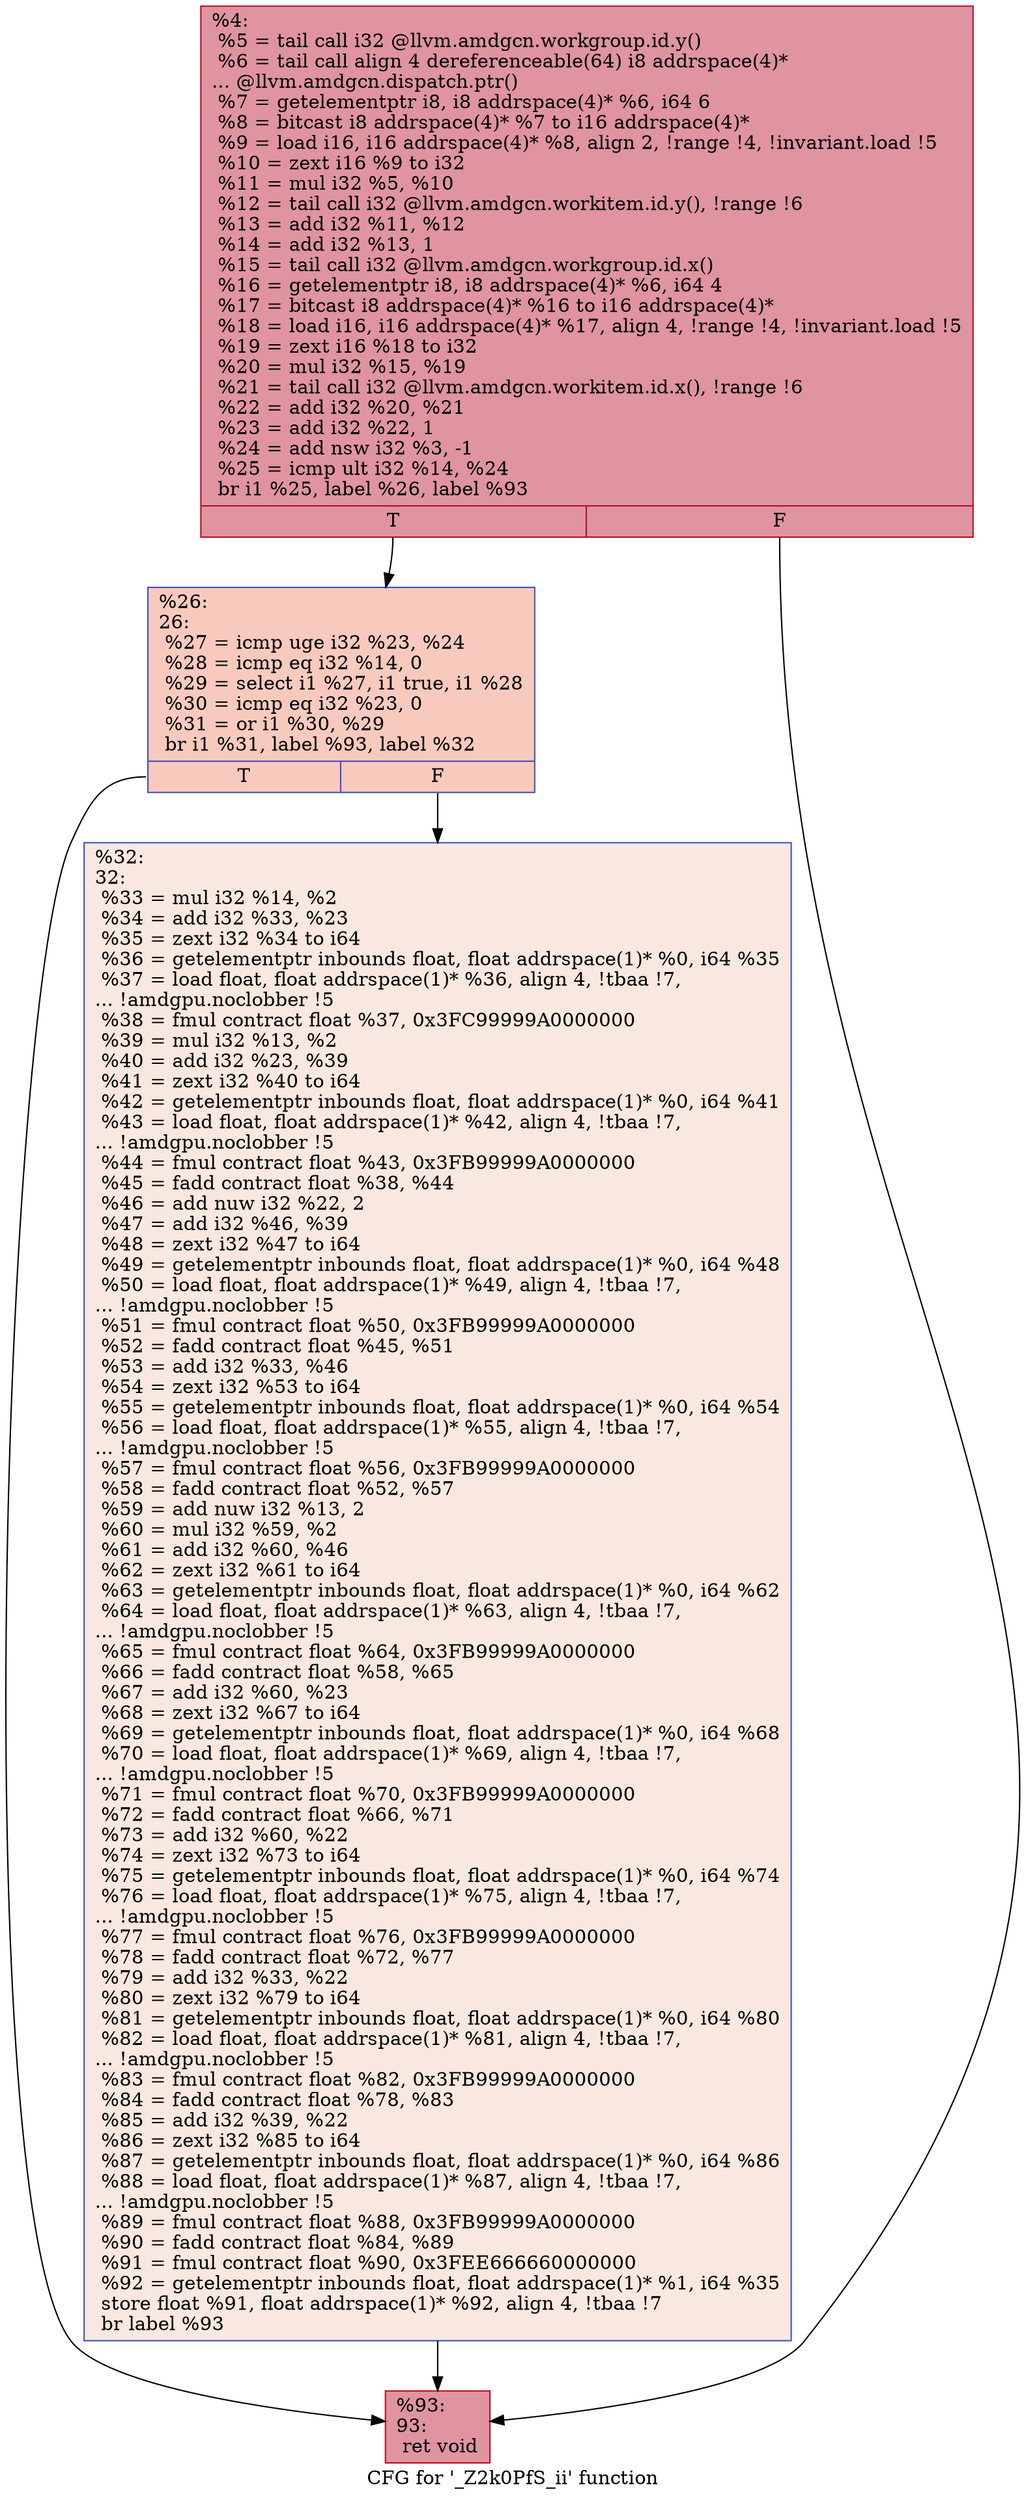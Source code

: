 digraph "CFG for '_Z2k0PfS_ii' function" {
	label="CFG for '_Z2k0PfS_ii' function";

	Node0x56dddd0 [shape=record,color="#b70d28ff", style=filled, fillcolor="#b70d2870",label="{%4:\l  %5 = tail call i32 @llvm.amdgcn.workgroup.id.y()\l  %6 = tail call align 4 dereferenceable(64) i8 addrspace(4)*\l... @llvm.amdgcn.dispatch.ptr()\l  %7 = getelementptr i8, i8 addrspace(4)* %6, i64 6\l  %8 = bitcast i8 addrspace(4)* %7 to i16 addrspace(4)*\l  %9 = load i16, i16 addrspace(4)* %8, align 2, !range !4, !invariant.load !5\l  %10 = zext i16 %9 to i32\l  %11 = mul i32 %5, %10\l  %12 = tail call i32 @llvm.amdgcn.workitem.id.y(), !range !6\l  %13 = add i32 %11, %12\l  %14 = add i32 %13, 1\l  %15 = tail call i32 @llvm.amdgcn.workgroup.id.x()\l  %16 = getelementptr i8, i8 addrspace(4)* %6, i64 4\l  %17 = bitcast i8 addrspace(4)* %16 to i16 addrspace(4)*\l  %18 = load i16, i16 addrspace(4)* %17, align 4, !range !4, !invariant.load !5\l  %19 = zext i16 %18 to i32\l  %20 = mul i32 %15, %19\l  %21 = tail call i32 @llvm.amdgcn.workitem.id.x(), !range !6\l  %22 = add i32 %20, %21\l  %23 = add i32 %22, 1\l  %24 = add nsw i32 %3, -1\l  %25 = icmp ult i32 %14, %24\l  br i1 %25, label %26, label %93\l|{<s0>T|<s1>F}}"];
	Node0x56dddd0:s0 -> Node0x56e1940;
	Node0x56dddd0:s1 -> Node0x56e19d0;
	Node0x56e1940 [shape=record,color="#3d50c3ff", style=filled, fillcolor="#ef886b70",label="{%26:\l26:                                               \l  %27 = icmp uge i32 %23, %24\l  %28 = icmp eq i32 %14, 0\l  %29 = select i1 %27, i1 true, i1 %28\l  %30 = icmp eq i32 %23, 0\l  %31 = or i1 %30, %29\l  br i1 %31, label %93, label %32\l|{<s0>T|<s1>F}}"];
	Node0x56e1940:s0 -> Node0x56e19d0;
	Node0x56e1940:s1 -> Node0x56e1e60;
	Node0x56e1e60 [shape=record,color="#3d50c3ff", style=filled, fillcolor="#f1ccb870",label="{%32:\l32:                                               \l  %33 = mul i32 %14, %2\l  %34 = add i32 %33, %23\l  %35 = zext i32 %34 to i64\l  %36 = getelementptr inbounds float, float addrspace(1)* %0, i64 %35\l  %37 = load float, float addrspace(1)* %36, align 4, !tbaa !7,\l... !amdgpu.noclobber !5\l  %38 = fmul contract float %37, 0x3FC99999A0000000\l  %39 = mul i32 %13, %2\l  %40 = add i32 %23, %39\l  %41 = zext i32 %40 to i64\l  %42 = getelementptr inbounds float, float addrspace(1)* %0, i64 %41\l  %43 = load float, float addrspace(1)* %42, align 4, !tbaa !7,\l... !amdgpu.noclobber !5\l  %44 = fmul contract float %43, 0x3FB99999A0000000\l  %45 = fadd contract float %38, %44\l  %46 = add nuw i32 %22, 2\l  %47 = add i32 %46, %39\l  %48 = zext i32 %47 to i64\l  %49 = getelementptr inbounds float, float addrspace(1)* %0, i64 %48\l  %50 = load float, float addrspace(1)* %49, align 4, !tbaa !7,\l... !amdgpu.noclobber !5\l  %51 = fmul contract float %50, 0x3FB99999A0000000\l  %52 = fadd contract float %45, %51\l  %53 = add i32 %33, %46\l  %54 = zext i32 %53 to i64\l  %55 = getelementptr inbounds float, float addrspace(1)* %0, i64 %54\l  %56 = load float, float addrspace(1)* %55, align 4, !tbaa !7,\l... !amdgpu.noclobber !5\l  %57 = fmul contract float %56, 0x3FB99999A0000000\l  %58 = fadd contract float %52, %57\l  %59 = add nuw i32 %13, 2\l  %60 = mul i32 %59, %2\l  %61 = add i32 %60, %46\l  %62 = zext i32 %61 to i64\l  %63 = getelementptr inbounds float, float addrspace(1)* %0, i64 %62\l  %64 = load float, float addrspace(1)* %63, align 4, !tbaa !7,\l... !amdgpu.noclobber !5\l  %65 = fmul contract float %64, 0x3FB99999A0000000\l  %66 = fadd contract float %58, %65\l  %67 = add i32 %60, %23\l  %68 = zext i32 %67 to i64\l  %69 = getelementptr inbounds float, float addrspace(1)* %0, i64 %68\l  %70 = load float, float addrspace(1)* %69, align 4, !tbaa !7,\l... !amdgpu.noclobber !5\l  %71 = fmul contract float %70, 0x3FB99999A0000000\l  %72 = fadd contract float %66, %71\l  %73 = add i32 %60, %22\l  %74 = zext i32 %73 to i64\l  %75 = getelementptr inbounds float, float addrspace(1)* %0, i64 %74\l  %76 = load float, float addrspace(1)* %75, align 4, !tbaa !7,\l... !amdgpu.noclobber !5\l  %77 = fmul contract float %76, 0x3FB99999A0000000\l  %78 = fadd contract float %72, %77\l  %79 = add i32 %33, %22\l  %80 = zext i32 %79 to i64\l  %81 = getelementptr inbounds float, float addrspace(1)* %0, i64 %80\l  %82 = load float, float addrspace(1)* %81, align 4, !tbaa !7,\l... !amdgpu.noclobber !5\l  %83 = fmul contract float %82, 0x3FB99999A0000000\l  %84 = fadd contract float %78, %83\l  %85 = add i32 %39, %22\l  %86 = zext i32 %85 to i64\l  %87 = getelementptr inbounds float, float addrspace(1)* %0, i64 %86\l  %88 = load float, float addrspace(1)* %87, align 4, !tbaa !7,\l... !amdgpu.noclobber !5\l  %89 = fmul contract float %88, 0x3FB99999A0000000\l  %90 = fadd contract float %84, %89\l  %91 = fmul contract float %90, 0x3FEE666660000000\l  %92 = getelementptr inbounds float, float addrspace(1)* %1, i64 %35\l  store float %91, float addrspace(1)* %92, align 4, !tbaa !7\l  br label %93\l}"];
	Node0x56e1e60 -> Node0x56e19d0;
	Node0x56e19d0 [shape=record,color="#b70d28ff", style=filled, fillcolor="#b70d2870",label="{%93:\l93:                                               \l  ret void\l}"];
}
